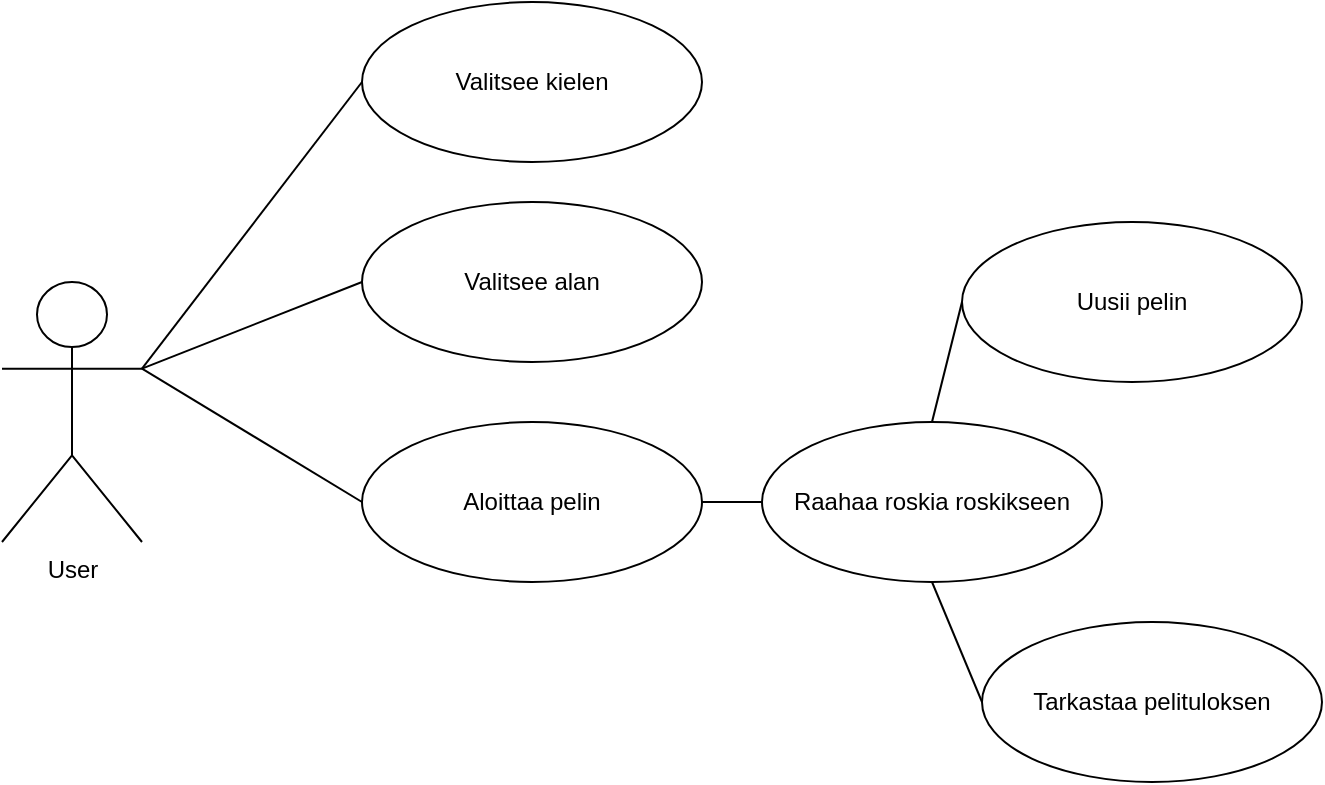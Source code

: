 <mxfile>
    <diagram id="P2OL0g2mHC9lMZos6FFE" name="Page-1">
        <mxGraphModel dx="693" dy="569" grid="1" gridSize="10" guides="1" tooltips="1" connect="1" arrows="1" fold="1" page="1" pageScale="1" pageWidth="827" pageHeight="1169" math="0" shadow="0">
            <root>
                <mxCell id="0"/>
                <mxCell id="1" parent="0"/>
                <mxCell id="2" value="User" style="shape=umlActor;verticalLabelPosition=bottom;verticalAlign=top;html=1;outlineConnect=0;" parent="1" vertex="1">
                    <mxGeometry x="40" y="190" width="70" height="130" as="geometry"/>
                </mxCell>
                <mxCell id="3" value="Valitsee alan" style="ellipse;whiteSpace=wrap;html=1;" parent="1" vertex="1">
                    <mxGeometry x="220" y="150" width="170" height="80" as="geometry"/>
                </mxCell>
                <mxCell id="4" value="Valitsee kielen" style="ellipse;whiteSpace=wrap;html=1;" parent="1" vertex="1">
                    <mxGeometry x="220" y="50" width="170" height="80" as="geometry"/>
                </mxCell>
                <mxCell id="5" value="Raahaa roskia roskikseen" style="ellipse;whiteSpace=wrap;html=1;" parent="1" vertex="1">
                    <mxGeometry x="420" y="260" width="170" height="80" as="geometry"/>
                </mxCell>
                <mxCell id="6" value="" style="endArrow=none;html=1;entryX=1;entryY=0.333;entryDx=0;entryDy=0;entryPerimeter=0;exitX=0;exitY=0.5;exitDx=0;exitDy=0;" parent="1" source="3" target="2" edge="1">
                    <mxGeometry width="50" height="50" relative="1" as="geometry">
                        <mxPoint x="330" y="320" as="sourcePoint"/>
                        <mxPoint x="380" y="270" as="targetPoint"/>
                    </mxGeometry>
                </mxCell>
                <mxCell id="7" value="" style="endArrow=none;html=1;exitX=1;exitY=0.333;exitDx=0;exitDy=0;exitPerimeter=0;entryX=0;entryY=0.5;entryDx=0;entryDy=0;" parent="1" source="2" target="4" edge="1">
                    <mxGeometry width="50" height="50" relative="1" as="geometry">
                        <mxPoint x="330" y="320" as="sourcePoint"/>
                        <mxPoint x="380" y="270" as="targetPoint"/>
                    </mxGeometry>
                </mxCell>
                <mxCell id="8" value="" style="endArrow=none;html=1;exitX=1;exitY=0.5;exitDx=0;exitDy=0;entryX=0;entryY=0.5;entryDx=0;entryDy=0;" parent="1" source="13" target="5" edge="1">
                    <mxGeometry width="50" height="50" relative="1" as="geometry">
                        <mxPoint x="330" y="320" as="sourcePoint"/>
                        <mxPoint x="380" y="270" as="targetPoint"/>
                    </mxGeometry>
                </mxCell>
                <mxCell id="9" value="Uusii pelin" style="ellipse;whiteSpace=wrap;html=1;" parent="1" vertex="1">
                    <mxGeometry x="520" y="160" width="170" height="80" as="geometry"/>
                </mxCell>
                <mxCell id="10" value="" style="endArrow=none;html=1;exitX=0.5;exitY=0;exitDx=0;exitDy=0;entryX=0;entryY=0.5;entryDx=0;entryDy=0;" parent="1" source="5" target="9" edge="1">
                    <mxGeometry width="50" height="50" relative="1" as="geometry">
                        <mxPoint x="330" y="320" as="sourcePoint"/>
                        <mxPoint x="380" y="270" as="targetPoint"/>
                    </mxGeometry>
                </mxCell>
                <mxCell id="11" value="Tarkastaa pelituloksen" style="ellipse;whiteSpace=wrap;html=1;" parent="1" vertex="1">
                    <mxGeometry x="530" y="360" width="170" height="80" as="geometry"/>
                </mxCell>
                <mxCell id="12" value="" style="endArrow=none;html=1;exitX=0.5;exitY=1;exitDx=0;exitDy=0;entryX=0;entryY=0.5;entryDx=0;entryDy=0;" parent="1" source="5" target="11" edge="1">
                    <mxGeometry width="50" height="50" relative="1" as="geometry">
                        <mxPoint x="330" y="320" as="sourcePoint"/>
                        <mxPoint x="380" y="270" as="targetPoint"/>
                    </mxGeometry>
                </mxCell>
                <mxCell id="13" value="Aloittaa pelin" style="ellipse;whiteSpace=wrap;html=1;" vertex="1" parent="1">
                    <mxGeometry x="220" y="260" width="170" height="80" as="geometry"/>
                </mxCell>
                <mxCell id="14" value="" style="endArrow=none;html=1;exitX=1;exitY=0.333;exitDx=0;exitDy=0;exitPerimeter=0;entryX=0;entryY=0.5;entryDx=0;entryDy=0;" edge="1" parent="1" source="2" target="13">
                    <mxGeometry width="50" height="50" relative="1" as="geometry">
                        <mxPoint x="330" y="320" as="sourcePoint"/>
                        <mxPoint x="380" y="270" as="targetPoint"/>
                    </mxGeometry>
                </mxCell>
            </root>
        </mxGraphModel>
    </diagram>
</mxfile>